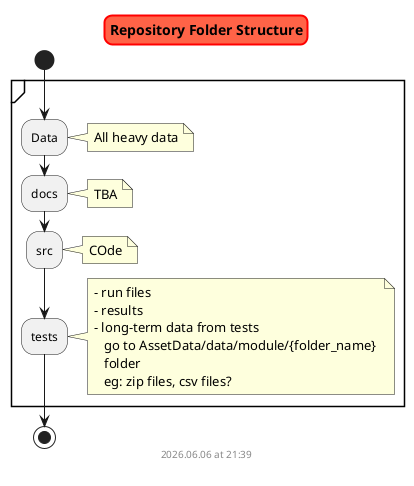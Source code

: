 @startuml folder_structure
skinparam titleBorderRoundCorner 15
skinparam titleBorderThickness 2
skinparam titleBorderColor red
skinparam titleBackgroundColor Tomato

title Repository Folder Structure

start

    partition {

        :Data;
            note right
                All heavy data
            end note

        :docs;
            note right
              TBA
            end note

        :src;
            note right
              COde
            end note


        :tests;
            note right
              - run files
              - results
              - long-term data from tests 
                 go to AssetData/data/module/{folder_name} 
                 folder
                 eg: zip files, csv files?
            end note


    }

stop

footer
%date("yyyy.MM.dd' at 'HH:mm")
%filename()
end footer

@enduml